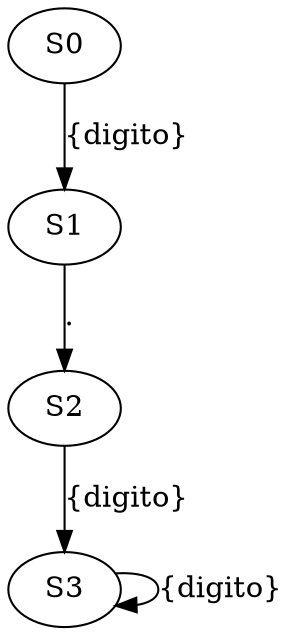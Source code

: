 digraph G {
	S0 -> S1 [label="{digito}"]	S1 -> S2 [label="."]	S2 -> S3 [label="{digito}"]	S3 -> S3 [label="{digito}"]
}